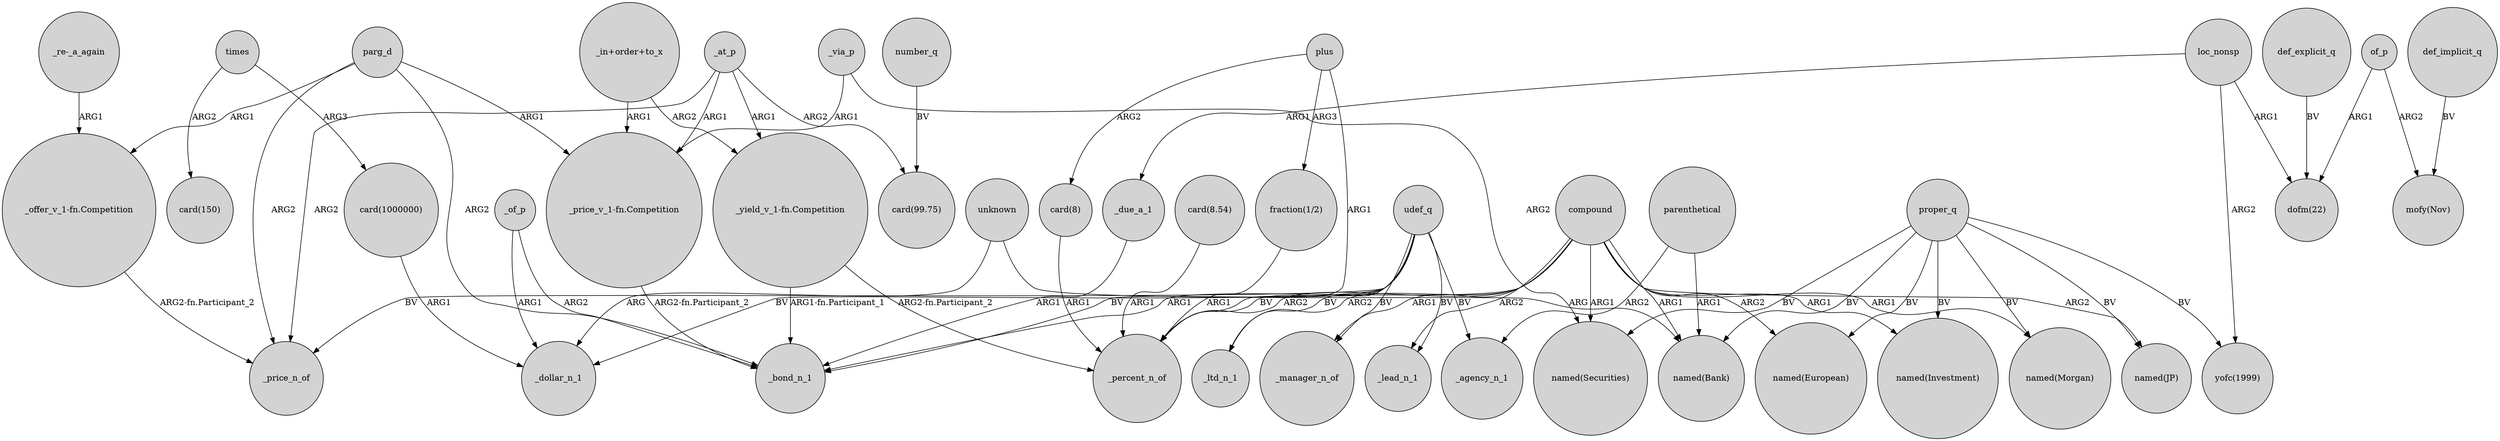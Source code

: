 digraph {
	node [shape=circle style=filled]
	_of_p -> _dollar_n_1 [label=ARG1]
	loc_nonsp -> "yofc(1999)" [label=ARG2]
	parg_d -> _bond_n_1 [label=ARG2]
	udef_q -> _bond_n_1 [label=BV]
	udef_q -> _agency_n_1 [label=BV]
	proper_q -> "named(Securities)" [label=BV]
	proper_q -> "named(Investment)" [label=BV]
	of_p -> "mofy(Nov)" [label=ARG2]
	udef_q -> _lead_n_1 [label=BV]
	udef_q -> _price_n_of [label=BV]
	udef_q -> _manager_n_of [label=BV]
	plus -> "card(8)" [label=ARG2]
	_at_p -> "_price_v_1-fn.Competition" [label=ARG1]
	compound -> _bond_n_1 [label=ARG1]
	parenthetical -> "named(Bank)" [label=ARG1]
	times -> "card(1000000)" [label=ARG3]
	"_price_v_1-fn.Competition" -> _bond_n_1 [label="ARG2-fn.Participant_2"]
	proper_q -> "yofc(1999)" [label=BV]
	number_q -> "card(99.75)" [label=BV]
	_of_p -> _bond_n_1 [label=ARG2]
	compound -> "named(Bank)" [label=ARG1]
	"card(8)" -> _percent_n_of [label=ARG1]
	compound -> "named(European)" [label=ARG2]
	"_offer_v_1-fn.Competition" -> _price_n_of [label="ARG2-fn.Participant_2"]
	compound -> "named(Morgan)" [label=ARG1]
	"_in+order+to_x" -> "_price_v_1-fn.Competition" [label=ARG1]
	unknown -> _dollar_n_1 [label=ARG]
	plus -> _percent_n_of [label=ARG1]
	unknown -> "named(Bank)" [label=ARG]
	parg_d -> "_offer_v_1-fn.Competition" [label=ARG1]
	_due_a_1 -> _bond_n_1 [label=ARG1]
	_at_p -> "_yield_v_1-fn.Competition" [label=ARG1]
	"_in+order+to_x" -> "_yield_v_1-fn.Competition" [label=ARG2]
	"fraction(1/2)" -> _percent_n_of [label=ARG1]
	"_yield_v_1-fn.Competition" -> _bond_n_1 [label="ARG1-fn.Participant_1"]
	compound -> "named(JP)" [label=ARG2]
	udef_q -> _percent_n_of [label=BV]
	proper_q -> "named(European)" [label=BV]
	"card(8.54)" -> _percent_n_of [label=ARG1]
	proper_q -> "named(JP)" [label=BV]
	compound -> _percent_n_of [label=ARG2]
	times -> "card(150)" [label=ARG2]
	"_yield_v_1-fn.Competition" -> _percent_n_of [label="ARG2-fn.Participant_2"]
	parenthetical -> _agency_n_1 [label=ARG2]
	_at_p -> _price_n_of [label=ARG2]
	udef_q -> _dollar_n_1 [label=BV]
	"card(1000000)" -> _dollar_n_1 [label=ARG1]
	loc_nonsp -> "dofm(22)" [label=ARG1]
	compound -> _lead_n_1 [label=ARG2]
	def_explicit_q -> "dofm(22)" [label=BV]
	compound -> _ltd_n_1 [label=ARG2]
	loc_nonsp -> _due_a_1 [label=ARG1]
	_via_p -> "named(Securities)" [label=ARG2]
	parg_d -> _price_n_of [label=ARG2]
	def_implicit_q -> "mofy(Nov)" [label=BV]
	proper_q -> "named(Morgan)" [label=BV]
	udef_q -> _ltd_n_1 [label=BV]
	parg_d -> "_price_v_1-fn.Competition" [label=ARG1]
	compound -> _manager_n_of [label=ARG1]
	"_re-_a_again" -> "_offer_v_1-fn.Competition" [label=ARG1]
	_via_p -> "_price_v_1-fn.Competition" [label=ARG1]
	_at_p -> "card(99.75)" [label=ARG2]
	of_p -> "dofm(22)" [label=ARG1]
	plus -> "fraction(1/2)" [label=ARG3]
	compound -> "named(Investment)" [label=ARG1]
	proper_q -> "named(Bank)" [label=BV]
	compound -> "named(Securities)" [label=ARG1]
}

